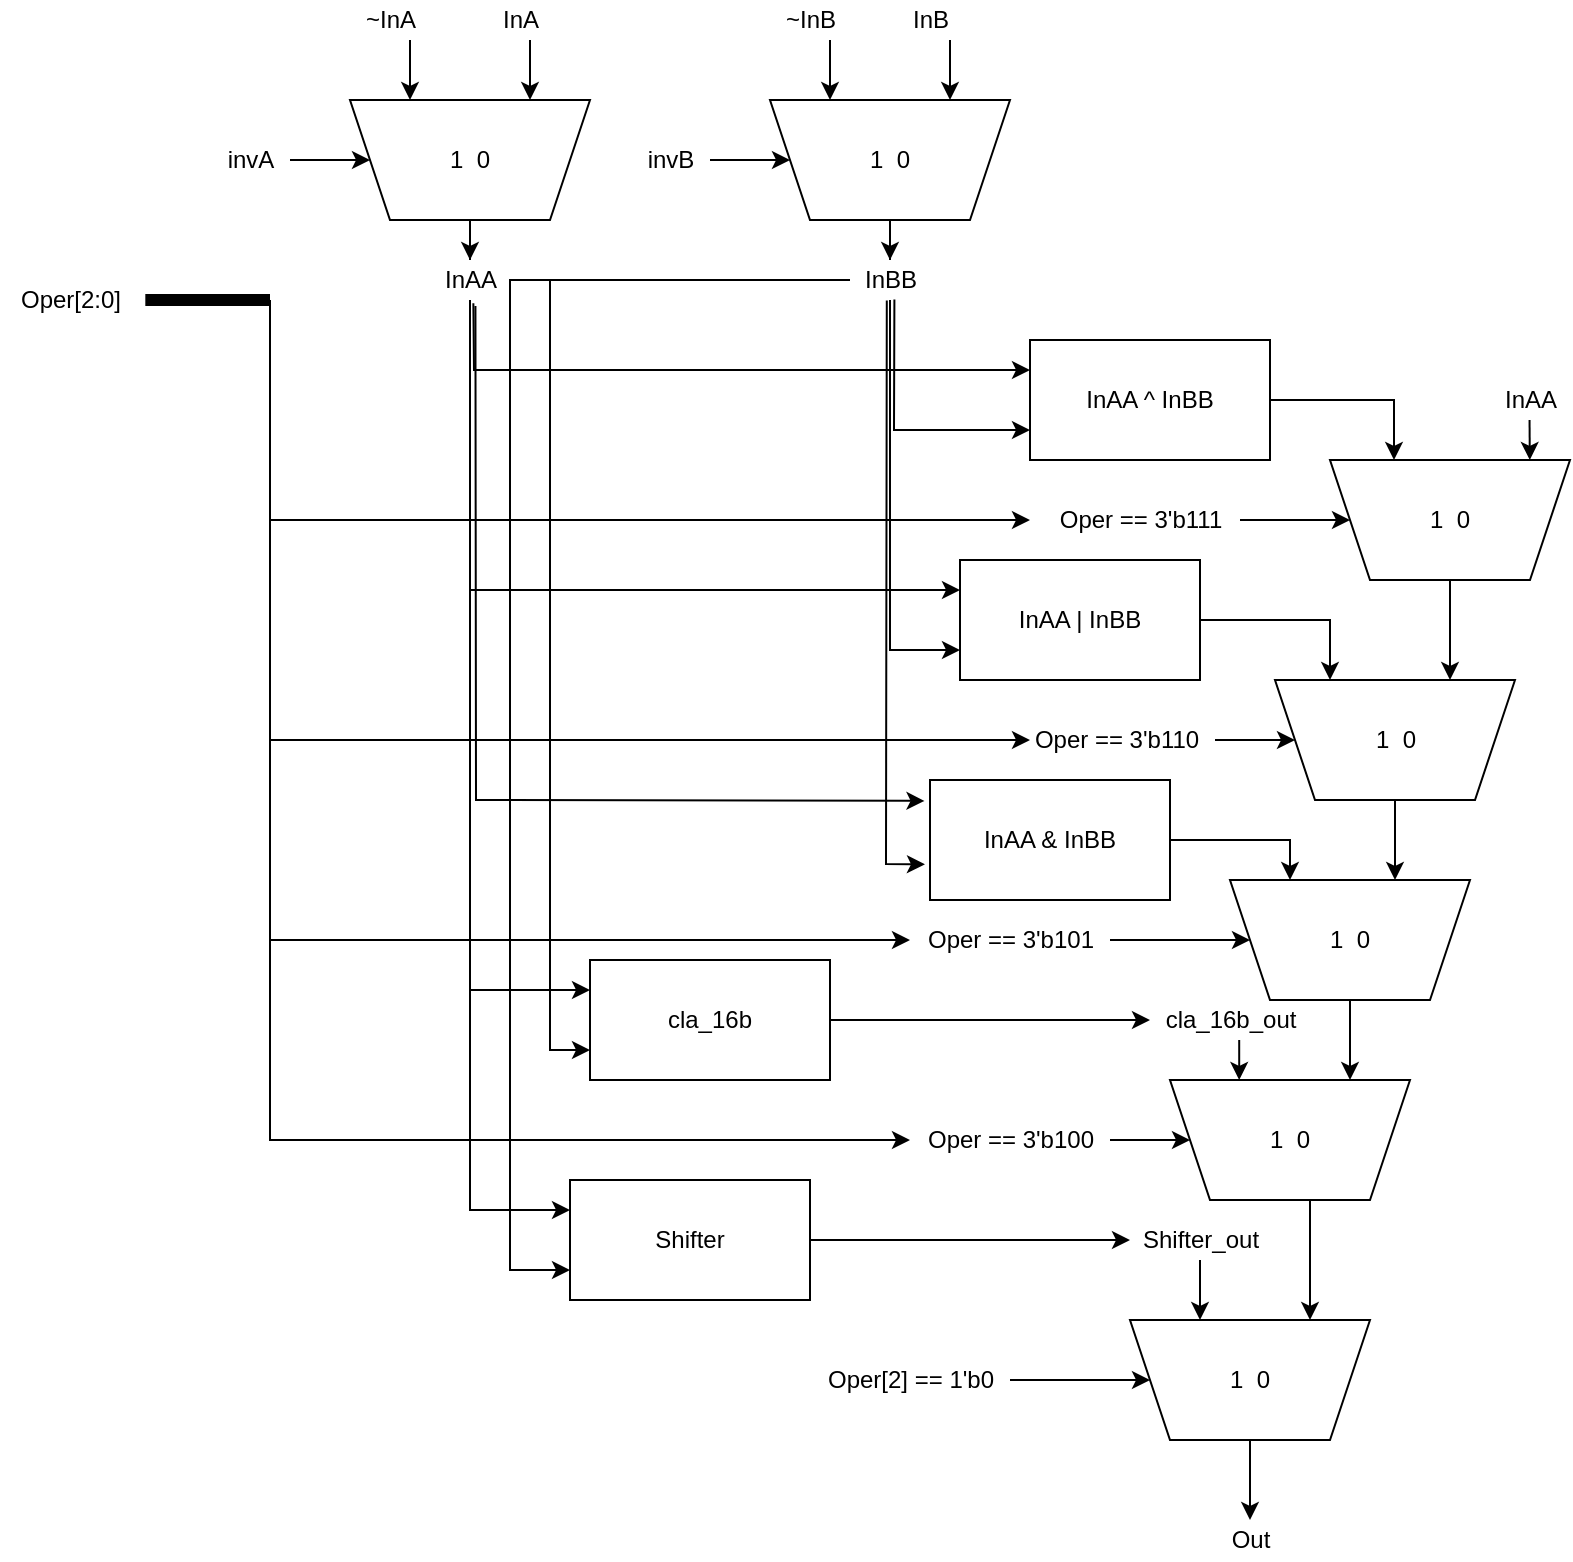<mxfile version="16.5.6" type="github">
  <diagram id="YD-U70I8awbXt-79FAHw" name="Page-1">
    <mxGraphModel dx="1003" dy="1603" grid="1" gridSize="10" guides="1" tooltips="1" connect="1" arrows="1" fold="1" page="1" pageScale="1" pageWidth="1654" pageHeight="2336" math="0" shadow="0">
      <root>
        <mxCell id="0" />
        <mxCell id="1" parent="0" />
        <mxCell id="c6nmPjCU_6RG-IFTGdHf-1" value="1&lt;span style=&quot;white-space: pre&quot;&gt;	&lt;/span&gt;&lt;span style=&quot;white-space: pre&quot;&gt;	&lt;/span&gt;0" style="shape=trapezoid;perimeter=trapezoidPerimeter;whiteSpace=wrap;html=1;fixedSize=1;direction=west;" vertex="1" parent="1">
          <mxGeometry x="900" y="870" width="120" height="60" as="geometry" />
        </mxCell>
        <mxCell id="c6nmPjCU_6RG-IFTGdHf-3" value="" style="edgeStyle=orthogonalEdgeStyle;rounded=0;orthogonalLoop=1;jettySize=auto;html=1;" edge="1" parent="1" source="c6nmPjCU_6RG-IFTGdHf-2" target="c6nmPjCU_6RG-IFTGdHf-1">
          <mxGeometry relative="1" as="geometry" />
        </mxCell>
        <mxCell id="c6nmPjCU_6RG-IFTGdHf-2" value="Oper[2] == 1&#39;b0" style="text;html=1;align=center;verticalAlign=middle;resizable=0;points=[];autosize=1;strokeColor=none;fillColor=none;" vertex="1" parent="1">
          <mxGeometry x="740" y="890" width="100" height="20" as="geometry" />
        </mxCell>
        <mxCell id="c6nmPjCU_6RG-IFTGdHf-4" value="" style="endArrow=classic;html=1;rounded=0;exitX=0.5;exitY=0;exitDx=0;exitDy=0;" edge="1" parent="1" source="c6nmPjCU_6RG-IFTGdHf-1">
          <mxGeometry width="50" height="50" relative="1" as="geometry">
            <mxPoint x="950" y="1010" as="sourcePoint" />
            <mxPoint x="960" y="970" as="targetPoint" />
          </mxGeometry>
        </mxCell>
        <mxCell id="c6nmPjCU_6RG-IFTGdHf-15" value="" style="edgeStyle=orthogonalEdgeStyle;rounded=0;orthogonalLoop=1;jettySize=auto;html=1;entryX=0.25;entryY=1;entryDx=0;entryDy=0;" edge="1" parent="1" source="c6nmPjCU_6RG-IFTGdHf-5" target="c6nmPjCU_6RG-IFTGdHf-1">
          <mxGeometry relative="1" as="geometry">
            <Array as="points">
              <mxPoint x="990" y="840" />
              <mxPoint x="990" y="840" />
            </Array>
          </mxGeometry>
        </mxCell>
        <mxCell id="c6nmPjCU_6RG-IFTGdHf-5" value="1&lt;span style=&quot;white-space: pre&quot;&gt;	&lt;/span&gt;&lt;span style=&quot;white-space: pre&quot;&gt;	&lt;/span&gt;0" style="shape=trapezoid;perimeter=trapezoidPerimeter;whiteSpace=wrap;html=1;fixedSize=1;direction=west;" vertex="1" parent="1">
          <mxGeometry x="920" y="750" width="120" height="60" as="geometry" />
        </mxCell>
        <mxCell id="c6nmPjCU_6RG-IFTGdHf-7" value="" style="edgeStyle=orthogonalEdgeStyle;rounded=0;orthogonalLoop=1;jettySize=auto;html=1;" edge="1" parent="1" source="c6nmPjCU_6RG-IFTGdHf-6" target="c6nmPjCU_6RG-IFTGdHf-5">
          <mxGeometry relative="1" as="geometry" />
        </mxCell>
        <mxCell id="c6nmPjCU_6RG-IFTGdHf-6" value="Oper == 3&#39;b100" style="text;html=1;align=center;verticalAlign=middle;resizable=0;points=[];autosize=1;strokeColor=none;fillColor=none;" vertex="1" parent="1">
          <mxGeometry x="790" y="770" width="100" height="20" as="geometry" />
        </mxCell>
        <mxCell id="c6nmPjCU_6RG-IFTGdHf-8" value="1&lt;span style=&quot;white-space: pre&quot;&gt;	&lt;/span&gt;&lt;span style=&quot;white-space: pre&quot;&gt;	&lt;/span&gt;0" style="shape=trapezoid;perimeter=trapezoidPerimeter;whiteSpace=wrap;html=1;fixedSize=1;direction=west;" vertex="1" parent="1">
          <mxGeometry x="950" y="650" width="120" height="60" as="geometry" />
        </mxCell>
        <mxCell id="c6nmPjCU_6RG-IFTGdHf-9" value="" style="edgeStyle=orthogonalEdgeStyle;rounded=0;orthogonalLoop=1;jettySize=auto;html=1;" edge="1" parent="1" source="c6nmPjCU_6RG-IFTGdHf-10" target="c6nmPjCU_6RG-IFTGdHf-8">
          <mxGeometry relative="1" as="geometry" />
        </mxCell>
        <mxCell id="c6nmPjCU_6RG-IFTGdHf-10" value="Oper == 3&#39;b101" style="text;html=1;align=center;verticalAlign=middle;resizable=0;points=[];autosize=1;strokeColor=none;fillColor=none;" vertex="1" parent="1">
          <mxGeometry x="790" y="670" width="100" height="20" as="geometry" />
        </mxCell>
        <mxCell id="c6nmPjCU_6RG-IFTGdHf-11" value="" style="endArrow=classic;html=1;rounded=0;exitX=0.5;exitY=0;exitDx=0;exitDy=0;" edge="1" parent="1" source="c6nmPjCU_6RG-IFTGdHf-8">
          <mxGeometry width="50" height="50" relative="1" as="geometry">
            <mxPoint x="1000" y="790" as="sourcePoint" />
            <mxPoint x="1010" y="750" as="targetPoint" />
          </mxGeometry>
        </mxCell>
        <mxCell id="c6nmPjCU_6RG-IFTGdHf-19" value="" style="edgeStyle=orthogonalEdgeStyle;rounded=0;orthogonalLoop=1;jettySize=auto;html=1;" edge="1" parent="1" source="c6nmPjCU_6RG-IFTGdHf-12">
          <mxGeometry relative="1" as="geometry">
            <mxPoint x="1032.5" y="650" as="targetPoint" />
            <Array as="points">
              <mxPoint x="1032.5" y="640" />
              <mxPoint x="1032.5" y="640" />
            </Array>
          </mxGeometry>
        </mxCell>
        <mxCell id="c6nmPjCU_6RG-IFTGdHf-12" value="1&lt;span style=&quot;white-space: pre&quot;&gt;	&lt;/span&gt;&lt;span style=&quot;white-space: pre&quot;&gt;	&lt;/span&gt;0" style="shape=trapezoid;perimeter=trapezoidPerimeter;whiteSpace=wrap;html=1;fixedSize=1;direction=west;" vertex="1" parent="1">
          <mxGeometry x="972.5" y="550" width="120" height="60" as="geometry" />
        </mxCell>
        <mxCell id="c6nmPjCU_6RG-IFTGdHf-13" value="" style="edgeStyle=orthogonalEdgeStyle;rounded=0;orthogonalLoop=1;jettySize=auto;html=1;" edge="1" parent="1" source="c6nmPjCU_6RG-IFTGdHf-14" target="c6nmPjCU_6RG-IFTGdHf-12">
          <mxGeometry relative="1" as="geometry" />
        </mxCell>
        <mxCell id="c6nmPjCU_6RG-IFTGdHf-14" value="Oper == 3&#39;b110" style="text;html=1;align=center;verticalAlign=middle;resizable=0;points=[];autosize=1;strokeColor=none;fillColor=none;" vertex="1" parent="1">
          <mxGeometry x="842.5" y="570" width="100" height="20" as="geometry" />
        </mxCell>
        <mxCell id="c6nmPjCU_6RG-IFTGdHf-16" value="1&lt;span style=&quot;white-space: pre&quot;&gt;	&lt;/span&gt;&lt;span style=&quot;white-space: pre&quot;&gt;	&lt;/span&gt;0" style="shape=trapezoid;perimeter=trapezoidPerimeter;whiteSpace=wrap;html=1;fixedSize=1;direction=west;" vertex="1" parent="1">
          <mxGeometry x="1000" y="440" width="120" height="60" as="geometry" />
        </mxCell>
        <mxCell id="c6nmPjCU_6RG-IFTGdHf-17" value="" style="edgeStyle=orthogonalEdgeStyle;rounded=0;orthogonalLoop=1;jettySize=auto;html=1;" edge="1" parent="1" source="c6nmPjCU_6RG-IFTGdHf-18" target="c6nmPjCU_6RG-IFTGdHf-16">
          <mxGeometry relative="1" as="geometry" />
        </mxCell>
        <mxCell id="c6nmPjCU_6RG-IFTGdHf-18" value="Oper == 3&#39;b111" style="text;html=1;align=center;verticalAlign=middle;resizable=0;points=[];autosize=1;strokeColor=none;fillColor=none;" vertex="1" parent="1">
          <mxGeometry x="855" y="460" width="100" height="20" as="geometry" />
        </mxCell>
        <mxCell id="c6nmPjCU_6RG-IFTGdHf-21" value="" style="edgeStyle=orthogonalEdgeStyle;rounded=0;orthogonalLoop=1;jettySize=auto;html=1;entryX=0.25;entryY=1;entryDx=0;entryDy=0;" edge="1" parent="1" source="c6nmPjCU_6RG-IFTGdHf-20">
          <mxGeometry relative="1" as="geometry">
            <mxPoint x="935" y="870" as="targetPoint" />
          </mxGeometry>
        </mxCell>
        <mxCell id="c6nmPjCU_6RG-IFTGdHf-20" value="Shifter_out" style="text;html=1;align=center;verticalAlign=middle;resizable=0;points=[];autosize=1;strokeColor=none;fillColor=none;" vertex="1" parent="1">
          <mxGeometry x="900" y="820" width="70" height="20" as="geometry" />
        </mxCell>
        <mxCell id="c6nmPjCU_6RG-IFTGdHf-22" value="" style="edgeStyle=orthogonalEdgeStyle;rounded=0;orthogonalLoop=1;jettySize=auto;html=1;entryX=0.25;entryY=1;entryDx=0;entryDy=0;" edge="1" parent="1">
          <mxGeometry relative="1" as="geometry">
            <mxPoint x="954.6" y="750" as="targetPoint" />
            <mxPoint x="954.6" y="730" as="sourcePoint" />
          </mxGeometry>
        </mxCell>
        <mxCell id="c6nmPjCU_6RG-IFTGdHf-23" value="cla_16b_out" style="text;html=1;align=center;verticalAlign=middle;resizable=0;points=[];autosize=1;strokeColor=none;fillColor=none;" vertex="1" parent="1">
          <mxGeometry x="910" y="710" width="80" height="20" as="geometry" />
        </mxCell>
        <mxCell id="c6nmPjCU_6RG-IFTGdHf-27" value="" style="edgeStyle=orthogonalEdgeStyle;rounded=0;orthogonalLoop=1;jettySize=auto;html=1;exitX=1;exitY=0.5;exitDx=0;exitDy=0;" edge="1" parent="1" source="c6nmPjCU_6RG-IFTGdHf-69">
          <mxGeometry relative="1" as="geometry">
            <mxPoint x="1032.26" y="440" as="targetPoint" />
            <mxPoint x="1032.12" y="420" as="sourcePoint" />
            <Array as="points">
              <mxPoint x="1032" y="410" />
              <mxPoint x="1032" y="440" />
            </Array>
          </mxGeometry>
        </mxCell>
        <mxCell id="c6nmPjCU_6RG-IFTGdHf-28" value="" style="edgeStyle=orthogonalEdgeStyle;rounded=0;orthogonalLoop=1;jettySize=auto;html=1;exitX=1;exitY=0.5;exitDx=0;exitDy=0;" edge="1" parent="1" source="c6nmPjCU_6RG-IFTGdHf-68">
          <mxGeometry relative="1" as="geometry">
            <mxPoint x="980" y="650.0" as="targetPoint" />
            <mxPoint x="979.86" y="630.0" as="sourcePoint" />
            <Array as="points">
              <mxPoint x="980" y="630" />
            </Array>
          </mxGeometry>
        </mxCell>
        <mxCell id="c6nmPjCU_6RG-IFTGdHf-29" value="" style="edgeStyle=orthogonalEdgeStyle;rounded=0;orthogonalLoop=1;jettySize=auto;html=1;exitX=1;exitY=0.5;exitDx=0;exitDy=0;" edge="1" parent="1" source="c6nmPjCU_6RG-IFTGdHf-67">
          <mxGeometry relative="1" as="geometry">
            <mxPoint x="1000" y="550" as="targetPoint" />
            <mxPoint x="1009.55" y="530.0" as="sourcePoint" />
            <Array as="points">
              <mxPoint x="1000" y="520" />
              <mxPoint x="1000" y="550" />
            </Array>
          </mxGeometry>
        </mxCell>
        <mxCell id="c6nmPjCU_6RG-IFTGdHf-32" value="" style="edgeStyle=orthogonalEdgeStyle;rounded=0;orthogonalLoop=1;jettySize=auto;html=1;exitX=0.5;exitY=0;exitDx=0;exitDy=0;" edge="1" parent="1" source="c6nmPjCU_6RG-IFTGdHf-16">
          <mxGeometry relative="1" as="geometry">
            <mxPoint x="1060" y="503" as="sourcePoint" />
            <mxPoint x="1060" y="550" as="targetPoint" />
            <Array as="points" />
          </mxGeometry>
        </mxCell>
        <mxCell id="c6nmPjCU_6RG-IFTGdHf-33" value="InAA" style="text;html=1;align=center;verticalAlign=middle;resizable=0;points=[];autosize=1;strokeColor=none;fillColor=none;" vertex="1" parent="1">
          <mxGeometry x="1080" y="400" width="40" height="20" as="geometry" />
        </mxCell>
        <mxCell id="c6nmPjCU_6RG-IFTGdHf-35" value="" style="edgeStyle=orthogonalEdgeStyle;rounded=0;orthogonalLoop=1;jettySize=auto;html=1;" edge="1" parent="1">
          <mxGeometry relative="1" as="geometry">
            <mxPoint x="1099.91" y="440.0" as="targetPoint" />
            <mxPoint x="1099.77" y="420" as="sourcePoint" />
          </mxGeometry>
        </mxCell>
        <mxCell id="c6nmPjCU_6RG-IFTGdHf-36" value="Out" style="text;html=1;align=center;verticalAlign=middle;resizable=0;points=[];autosize=1;strokeColor=none;fillColor=none;" vertex="1" parent="1">
          <mxGeometry x="945" y="970" width="30" height="20" as="geometry" />
        </mxCell>
        <mxCell id="c6nmPjCU_6RG-IFTGdHf-37" value="Shifter" style="whiteSpace=wrap;html=1;" vertex="1" parent="1">
          <mxGeometry x="620" y="800" width="120" height="60" as="geometry" />
        </mxCell>
        <mxCell id="c6nmPjCU_6RG-IFTGdHf-38" value="" style="endArrow=classic;html=1;rounded=0;exitX=1;exitY=0.5;exitDx=0;exitDy=0;" edge="1" parent="1" source="c6nmPjCU_6RG-IFTGdHf-37" target="c6nmPjCU_6RG-IFTGdHf-20">
          <mxGeometry width="50" height="50" relative="1" as="geometry">
            <mxPoint x="780" y="870" as="sourcePoint" />
            <mxPoint x="830" y="820" as="targetPoint" />
          </mxGeometry>
        </mxCell>
        <mxCell id="c6nmPjCU_6RG-IFTGdHf-39" value="cla_16b" style="whiteSpace=wrap;html=1;" vertex="1" parent="1">
          <mxGeometry x="630" y="690" width="120" height="60" as="geometry" />
        </mxCell>
        <mxCell id="c6nmPjCU_6RG-IFTGdHf-40" value="" style="endArrow=classic;html=1;rounded=0;exitX=1;exitY=0.5;exitDx=0;exitDy=0;" edge="1" parent="1" source="c6nmPjCU_6RG-IFTGdHf-39">
          <mxGeometry width="50" height="50" relative="1" as="geometry">
            <mxPoint x="790" y="760" as="sourcePoint" />
            <mxPoint x="910" y="720" as="targetPoint" />
          </mxGeometry>
        </mxCell>
        <mxCell id="c6nmPjCU_6RG-IFTGdHf-43" value="" style="edgeStyle=orthogonalEdgeStyle;rounded=0;orthogonalLoop=1;jettySize=auto;html=1;" edge="1" parent="1" source="c6nmPjCU_6RG-IFTGdHf-42" target="c6nmPjCU_6RG-IFTGdHf-41">
          <mxGeometry relative="1" as="geometry" />
        </mxCell>
        <mxCell id="c6nmPjCU_6RG-IFTGdHf-41" value="InAA" style="text;html=1;align=center;verticalAlign=middle;resizable=0;points=[];autosize=1;strokeColor=none;fillColor=none;" vertex="1" parent="1">
          <mxGeometry x="550" y="340" width="40" height="20" as="geometry" />
        </mxCell>
        <mxCell id="c6nmPjCU_6RG-IFTGdHf-42" value="1&lt;span style=&quot;white-space: pre&quot;&gt;	&lt;/span&gt;&lt;span style=&quot;white-space: pre&quot;&gt;	&lt;/span&gt;0" style="shape=trapezoid;perimeter=trapezoidPerimeter;whiteSpace=wrap;html=1;fixedSize=1;direction=west;" vertex="1" parent="1">
          <mxGeometry x="510" y="260" width="120" height="60" as="geometry" />
        </mxCell>
        <mxCell id="c6nmPjCU_6RG-IFTGdHf-45" value="" style="edgeStyle=orthogonalEdgeStyle;rounded=0;orthogonalLoop=1;jettySize=auto;html=1;" edge="1" parent="1" source="c6nmPjCU_6RG-IFTGdHf-47" target="c6nmPjCU_6RG-IFTGdHf-46">
          <mxGeometry relative="1" as="geometry" />
        </mxCell>
        <mxCell id="c6nmPjCU_6RG-IFTGdHf-46" value="InBB" style="text;html=1;align=center;verticalAlign=middle;resizable=0;points=[];autosize=1;strokeColor=none;fillColor=none;" vertex="1" parent="1">
          <mxGeometry x="760" y="340" width="40" height="20" as="geometry" />
        </mxCell>
        <mxCell id="c6nmPjCU_6RG-IFTGdHf-47" value="1&lt;span style=&quot;white-space: pre&quot;&gt;	&lt;/span&gt;&lt;span style=&quot;white-space: pre&quot;&gt;	&lt;/span&gt;0" style="shape=trapezoid;perimeter=trapezoidPerimeter;whiteSpace=wrap;html=1;fixedSize=1;direction=west;" vertex="1" parent="1">
          <mxGeometry x="720" y="260" width="120" height="60" as="geometry" />
        </mxCell>
        <mxCell id="c6nmPjCU_6RG-IFTGdHf-52" value="" style="edgeStyle=orthogonalEdgeStyle;rounded=0;orthogonalLoop=1;jettySize=auto;html=1;" edge="1" parent="1" source="c6nmPjCU_6RG-IFTGdHf-50" target="c6nmPjCU_6RG-IFTGdHf-42">
          <mxGeometry relative="1" as="geometry" />
        </mxCell>
        <mxCell id="c6nmPjCU_6RG-IFTGdHf-50" value="invA" style="text;html=1;align=center;verticalAlign=middle;resizable=0;points=[];autosize=1;strokeColor=none;fillColor=none;" vertex="1" parent="1">
          <mxGeometry x="440" y="280" width="40" height="20" as="geometry" />
        </mxCell>
        <mxCell id="c6nmPjCU_6RG-IFTGdHf-56" value="" style="edgeStyle=orthogonalEdgeStyle;rounded=0;orthogonalLoop=1;jettySize=auto;html=1;" edge="1" parent="1" source="c6nmPjCU_6RG-IFTGdHf-55" target="c6nmPjCU_6RG-IFTGdHf-47">
          <mxGeometry relative="1" as="geometry" />
        </mxCell>
        <mxCell id="c6nmPjCU_6RG-IFTGdHf-55" value="invB" style="text;html=1;align=center;verticalAlign=middle;resizable=0;points=[];autosize=1;strokeColor=none;fillColor=none;" vertex="1" parent="1">
          <mxGeometry x="650" y="280" width="40" height="20" as="geometry" />
        </mxCell>
        <mxCell id="c6nmPjCU_6RG-IFTGdHf-58" value="" style="edgeStyle=orthogonalEdgeStyle;rounded=0;orthogonalLoop=1;jettySize=auto;html=1;" edge="1" parent="1" source="c6nmPjCU_6RG-IFTGdHf-57" target="c6nmPjCU_6RG-IFTGdHf-42">
          <mxGeometry relative="1" as="geometry">
            <Array as="points">
              <mxPoint x="540" y="240" />
              <mxPoint x="540" y="240" />
            </Array>
          </mxGeometry>
        </mxCell>
        <mxCell id="c6nmPjCU_6RG-IFTGdHf-57" value="~InA" style="text;html=1;align=center;verticalAlign=middle;resizable=0;points=[];autosize=1;strokeColor=none;fillColor=none;" vertex="1" parent="1">
          <mxGeometry x="510" y="210" width="40" height="20" as="geometry" />
        </mxCell>
        <mxCell id="c6nmPjCU_6RG-IFTGdHf-61" value="" style="edgeStyle=orthogonalEdgeStyle;rounded=0;orthogonalLoop=1;jettySize=auto;html=1;" edge="1" parent="1" source="c6nmPjCU_6RG-IFTGdHf-62">
          <mxGeometry relative="1" as="geometry">
            <mxPoint x="600" y="260" as="targetPoint" />
            <Array as="points">
              <mxPoint x="600" y="240" />
              <mxPoint x="600" y="240" />
            </Array>
          </mxGeometry>
        </mxCell>
        <mxCell id="c6nmPjCU_6RG-IFTGdHf-62" value="InA" style="text;html=1;align=center;verticalAlign=middle;resizable=0;points=[];autosize=1;strokeColor=none;fillColor=none;" vertex="1" parent="1">
          <mxGeometry x="580" y="210" width="30" height="20" as="geometry" />
        </mxCell>
        <mxCell id="c6nmPjCU_6RG-IFTGdHf-63" value="" style="edgeStyle=orthogonalEdgeStyle;rounded=0;orthogonalLoop=1;jettySize=auto;html=1;" edge="1" parent="1" source="c6nmPjCU_6RG-IFTGdHf-64">
          <mxGeometry relative="1" as="geometry">
            <mxPoint x="750" y="260" as="targetPoint" />
            <Array as="points">
              <mxPoint x="750" y="240" />
              <mxPoint x="750" y="240" />
            </Array>
          </mxGeometry>
        </mxCell>
        <mxCell id="c6nmPjCU_6RG-IFTGdHf-64" value="~InB" style="text;html=1;align=center;verticalAlign=middle;resizable=0;points=[];autosize=1;strokeColor=none;fillColor=none;" vertex="1" parent="1">
          <mxGeometry x="720" y="210" width="40" height="20" as="geometry" />
        </mxCell>
        <mxCell id="c6nmPjCU_6RG-IFTGdHf-65" value="" style="edgeStyle=orthogonalEdgeStyle;rounded=0;orthogonalLoop=1;jettySize=auto;html=1;" edge="1" parent="1" source="c6nmPjCU_6RG-IFTGdHf-66">
          <mxGeometry relative="1" as="geometry">
            <mxPoint x="810" y="260" as="targetPoint" />
            <Array as="points">
              <mxPoint x="810" y="240" />
              <mxPoint x="810" y="240" />
            </Array>
          </mxGeometry>
        </mxCell>
        <mxCell id="c6nmPjCU_6RG-IFTGdHf-66" value="InB" style="text;html=1;align=center;verticalAlign=middle;resizable=0;points=[];autosize=1;strokeColor=none;fillColor=none;" vertex="1" parent="1">
          <mxGeometry x="785" y="210" width="30" height="20" as="geometry" />
        </mxCell>
        <mxCell id="c6nmPjCU_6RG-IFTGdHf-67" value="InAA | InBB" style="whiteSpace=wrap;html=1;" vertex="1" parent="1">
          <mxGeometry x="815" y="490" width="120" height="60" as="geometry" />
        </mxCell>
        <mxCell id="c6nmPjCU_6RG-IFTGdHf-68" value="InAA &amp;amp; InBB" style="whiteSpace=wrap;html=1;" vertex="1" parent="1">
          <mxGeometry x="800" y="600" width="120" height="60" as="geometry" />
        </mxCell>
        <mxCell id="c6nmPjCU_6RG-IFTGdHf-69" value="InAA ^ InBB" style="whiteSpace=wrap;html=1;" vertex="1" parent="1">
          <mxGeometry x="850" y="380" width="120" height="60" as="geometry" />
        </mxCell>
        <mxCell id="c6nmPjCU_6RG-IFTGdHf-71" value="" style="endArrow=classic;html=1;rounded=0;entryX=0;entryY=0.25;entryDx=0;entryDy=0;exitX=0.542;exitY=1.083;exitDx=0;exitDy=0;exitPerimeter=0;" edge="1" parent="1" source="c6nmPjCU_6RG-IFTGdHf-41" target="c6nmPjCU_6RG-IFTGdHf-69">
          <mxGeometry width="50" height="50" relative="1" as="geometry">
            <mxPoint x="570" y="395" as="sourcePoint" />
            <mxPoint x="680" y="400" as="targetPoint" />
            <Array as="points">
              <mxPoint x="572" y="395" />
            </Array>
          </mxGeometry>
        </mxCell>
        <mxCell id="c6nmPjCU_6RG-IFTGdHf-76" value="" style="endArrow=classic;html=1;rounded=0;entryX=0;entryY=0.25;entryDx=0;entryDy=0;" edge="1" parent="1" target="c6nmPjCU_6RG-IFTGdHf-67">
          <mxGeometry width="50" height="50" relative="1" as="geometry">
            <mxPoint x="570" y="360" as="sourcePoint" />
            <mxPoint x="720" y="560" as="targetPoint" />
            <Array as="points">
              <mxPoint x="570" y="505" />
            </Array>
          </mxGeometry>
        </mxCell>
        <mxCell id="c6nmPjCU_6RG-IFTGdHf-77" value="" style="endArrow=classic;html=1;rounded=0;entryX=-0.023;entryY=0.174;entryDx=0;entryDy=0;entryPerimeter=0;exitX=0.568;exitY=1.15;exitDx=0;exitDy=0;exitPerimeter=0;" edge="1" parent="1" source="c6nmPjCU_6RG-IFTGdHf-41" target="c6nmPjCU_6RG-IFTGdHf-68">
          <mxGeometry width="50" height="50" relative="1" as="geometry">
            <mxPoint x="640" y="600" as="sourcePoint" />
            <mxPoint x="690" y="550" as="targetPoint" />
            <Array as="points">
              <mxPoint x="573" y="610" />
            </Array>
          </mxGeometry>
        </mxCell>
        <mxCell id="c6nmPjCU_6RG-IFTGdHf-78" value="" style="endArrow=classic;html=1;rounded=0;entryX=0;entryY=0.25;entryDx=0;entryDy=0;" edge="1" parent="1" target="c6nmPjCU_6RG-IFTGdHf-39">
          <mxGeometry width="50" height="50" relative="1" as="geometry">
            <mxPoint x="570" y="360" as="sourcePoint" />
            <mxPoint x="610" y="630" as="targetPoint" />
            <Array as="points">
              <mxPoint x="570" y="705" />
            </Array>
          </mxGeometry>
        </mxCell>
        <mxCell id="c6nmPjCU_6RG-IFTGdHf-79" value="" style="endArrow=classic;html=1;rounded=0;entryX=0;entryY=0.25;entryDx=0;entryDy=0;" edge="1" parent="1" target="c6nmPjCU_6RG-IFTGdHf-37">
          <mxGeometry width="50" height="50" relative="1" as="geometry">
            <mxPoint x="570" y="360" as="sourcePoint" />
            <mxPoint x="610" y="780" as="targetPoint" />
            <Array as="points">
              <mxPoint x="570" y="815" />
            </Array>
          </mxGeometry>
        </mxCell>
        <mxCell id="c6nmPjCU_6RG-IFTGdHf-80" value="" style="endArrow=classic;html=1;rounded=0;exitX=0.555;exitY=0.99;exitDx=0;exitDy=0;exitPerimeter=0;entryX=0;entryY=0.75;entryDx=0;entryDy=0;" edge="1" parent="1" source="c6nmPjCU_6RG-IFTGdHf-46" target="c6nmPjCU_6RG-IFTGdHf-69">
          <mxGeometry width="50" height="50" relative="1" as="geometry">
            <mxPoint x="780" y="470" as="sourcePoint" />
            <mxPoint x="830" y="420" as="targetPoint" />
            <Array as="points">
              <mxPoint x="782" y="425" />
            </Array>
          </mxGeometry>
        </mxCell>
        <mxCell id="c6nmPjCU_6RG-IFTGdHf-81" value="" style="endArrow=classic;html=1;rounded=0;entryX=0;entryY=0.75;entryDx=0;entryDy=0;" edge="1" parent="1" target="c6nmPjCU_6RG-IFTGdHf-67">
          <mxGeometry width="50" height="50" relative="1" as="geometry">
            <mxPoint x="780" y="360" as="sourcePoint" />
            <mxPoint x="790" y="450" as="targetPoint" />
            <Array as="points">
              <mxPoint x="780" y="535" />
            </Array>
          </mxGeometry>
        </mxCell>
        <mxCell id="c6nmPjCU_6RG-IFTGdHf-82" value="" style="endArrow=classic;html=1;rounded=0;entryX=-0.021;entryY=0.703;entryDx=0;entryDy=0;entryPerimeter=0;exitX=0.46;exitY=1.014;exitDx=0;exitDy=0;exitPerimeter=0;" edge="1" parent="1" source="c6nmPjCU_6RG-IFTGdHf-46" target="c6nmPjCU_6RG-IFTGdHf-68">
          <mxGeometry width="50" height="50" relative="1" as="geometry">
            <mxPoint x="730" y="590" as="sourcePoint" />
            <mxPoint x="780" y="540" as="targetPoint" />
            <Array as="points">
              <mxPoint x="778" y="642" />
            </Array>
          </mxGeometry>
        </mxCell>
        <mxCell id="c6nmPjCU_6RG-IFTGdHf-83" value="" style="endArrow=classic;html=1;rounded=0;entryX=0;entryY=0.75;entryDx=0;entryDy=0;" edge="1" parent="1" source="c6nmPjCU_6RG-IFTGdHf-46" target="c6nmPjCU_6RG-IFTGdHf-39">
          <mxGeometry width="50" height="50" relative="1" as="geometry">
            <mxPoint x="650" y="500" as="sourcePoint" />
            <mxPoint x="700" y="450" as="targetPoint" />
            <Array as="points">
              <mxPoint x="726" y="350" />
              <mxPoint x="610" y="350" />
              <mxPoint x="610" y="735" />
            </Array>
          </mxGeometry>
        </mxCell>
        <mxCell id="c6nmPjCU_6RG-IFTGdHf-84" value="" style="endArrow=classic;html=1;rounded=0;entryX=0;entryY=0.75;entryDx=0;entryDy=0;" edge="1" parent="1" target="c6nmPjCU_6RG-IFTGdHf-37">
          <mxGeometry width="50" height="50" relative="1" as="geometry">
            <mxPoint x="750" y="350" as="sourcePoint" />
            <mxPoint x="700" y="550" as="targetPoint" />
            <Array as="points">
              <mxPoint x="590" y="350" />
              <mxPoint x="590" y="845" />
            </Array>
          </mxGeometry>
        </mxCell>
        <mxCell id="c6nmPjCU_6RG-IFTGdHf-85" value="Oper[2:0]" style="text;html=1;align=center;verticalAlign=middle;resizable=0;points=[];autosize=1;strokeColor=none;fillColor=none;" vertex="1" parent="1">
          <mxGeometry x="335" y="350" width="70" height="20" as="geometry" />
        </mxCell>
        <mxCell id="c6nmPjCU_6RG-IFTGdHf-87" value="" style="endArrow=none;html=1;rounded=0;exitX=1.038;exitY=0.5;exitDx=0;exitDy=0;exitPerimeter=0;strokeWidth=6;" edge="1" parent="1" source="c6nmPjCU_6RG-IFTGdHf-85">
          <mxGeometry width="50" height="50" relative="1" as="geometry">
            <mxPoint x="420" y="410" as="sourcePoint" />
            <mxPoint x="470" y="360" as="targetPoint" />
          </mxGeometry>
        </mxCell>
        <mxCell id="c6nmPjCU_6RG-IFTGdHf-89" value="" style="endArrow=classic;html=1;rounded=0;strokeWidth=1;entryX=-0.05;entryY=0.5;entryDx=0;entryDy=0;entryPerimeter=0;" edge="1" parent="1" target="c6nmPjCU_6RG-IFTGdHf-18">
          <mxGeometry width="50" height="50" relative="1" as="geometry">
            <mxPoint x="470" y="360" as="sourcePoint" />
            <mxPoint x="690" y="460" as="targetPoint" />
            <Array as="points">
              <mxPoint x="470" y="470" />
            </Array>
          </mxGeometry>
        </mxCell>
        <mxCell id="c6nmPjCU_6RG-IFTGdHf-91" value="" style="endArrow=classic;html=1;rounded=0;strokeWidth=1;entryX=-0.05;entryY=0.5;entryDx=0;entryDy=0;entryPerimeter=0;" edge="1" parent="1">
          <mxGeometry width="50" height="50" relative="1" as="geometry">
            <mxPoint x="470" y="470" as="sourcePoint" />
            <mxPoint x="850" y="580" as="targetPoint" />
            <Array as="points">
              <mxPoint x="470" y="530" />
              <mxPoint x="470" y="580" />
            </Array>
          </mxGeometry>
        </mxCell>
        <mxCell id="c6nmPjCU_6RG-IFTGdHf-92" value="" style="endArrow=classic;html=1;rounded=0;strokeWidth=1;entryX=-0.05;entryY=0.5;entryDx=0;entryDy=0;entryPerimeter=0;" edge="1" parent="1">
          <mxGeometry width="50" height="50" relative="1" as="geometry">
            <mxPoint x="470" y="580" as="sourcePoint" />
            <mxPoint x="790" y="680" as="targetPoint" />
            <Array as="points">
              <mxPoint x="470" y="680" />
            </Array>
          </mxGeometry>
        </mxCell>
        <mxCell id="c6nmPjCU_6RG-IFTGdHf-93" value="" style="endArrow=classic;html=1;rounded=0;strokeWidth=1;entryX=-0.05;entryY=0.5;entryDx=0;entryDy=0;entryPerimeter=0;" edge="1" parent="1">
          <mxGeometry width="50" height="50" relative="1" as="geometry">
            <mxPoint x="470" y="680" as="sourcePoint" />
            <mxPoint x="790" y="780" as="targetPoint" />
            <Array as="points">
              <mxPoint x="470" y="780" />
            </Array>
          </mxGeometry>
        </mxCell>
      </root>
    </mxGraphModel>
  </diagram>
</mxfile>

